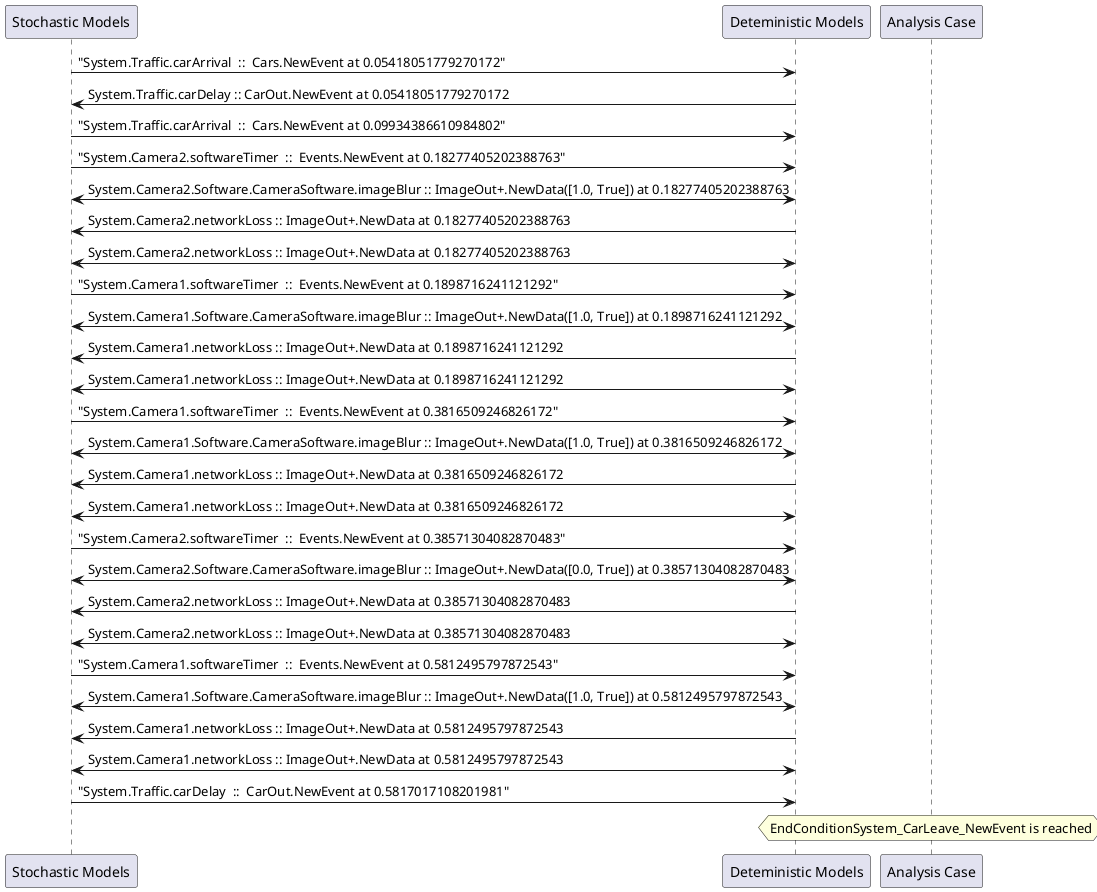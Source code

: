 
	@startuml
	participant "Stochastic Models" as stochmodel
	participant "Deteministic Models" as detmodel
	participant "Analysis Case" as analysis
	{8715_stop} stochmodel -> detmodel : "System.Traffic.carArrival  ::  Cars.NewEvent at 0.05418051779270172"
{8725_start} detmodel -> stochmodel : System.Traffic.carDelay :: CarOut.NewEvent at 0.05418051779270172
{8716_stop} stochmodel -> detmodel : "System.Traffic.carArrival  ::  Cars.NewEvent at 0.09934386610984802"
{8700_stop} stochmodel -> detmodel : "System.Camera2.softwareTimer  ::  Events.NewEvent at 0.18277405202388763"
detmodel <-> stochmodel : System.Camera2.Software.CameraSoftware.imageBlur :: ImageOut+.NewData([1.0, True]) at 0.18277405202388763
detmodel -> stochmodel : System.Camera2.networkLoss :: ImageOut+.NewData at 0.18277405202388763
detmodel <-> stochmodel : System.Camera2.networkLoss :: ImageOut+.NewData at 0.18277405202388763
{8685_stop} stochmodel -> detmodel : "System.Camera1.softwareTimer  ::  Events.NewEvent at 0.1898716241121292"
detmodel <-> stochmodel : System.Camera1.Software.CameraSoftware.imageBlur :: ImageOut+.NewData([1.0, True]) at 0.1898716241121292
detmodel -> stochmodel : System.Camera1.networkLoss :: ImageOut+.NewData at 0.1898716241121292
detmodel <-> stochmodel : System.Camera1.networkLoss :: ImageOut+.NewData at 0.1898716241121292
{8686_stop} stochmodel -> detmodel : "System.Camera1.softwareTimer  ::  Events.NewEvent at 0.3816509246826172"
detmodel <-> stochmodel : System.Camera1.Software.CameraSoftware.imageBlur :: ImageOut+.NewData([1.0, True]) at 0.3816509246826172
detmodel -> stochmodel : System.Camera1.networkLoss :: ImageOut+.NewData at 0.3816509246826172
detmodel <-> stochmodel : System.Camera1.networkLoss :: ImageOut+.NewData at 0.3816509246826172
{8701_stop} stochmodel -> detmodel : "System.Camera2.softwareTimer  ::  Events.NewEvent at 0.38571304082870483"
detmodel <-> stochmodel : System.Camera2.Software.CameraSoftware.imageBlur :: ImageOut+.NewData([0.0, True]) at 0.38571304082870483
detmodel -> stochmodel : System.Camera2.networkLoss :: ImageOut+.NewData at 0.38571304082870483
detmodel <-> stochmodel : System.Camera2.networkLoss :: ImageOut+.NewData at 0.38571304082870483
{8687_stop} stochmodel -> detmodel : "System.Camera1.softwareTimer  ::  Events.NewEvent at 0.5812495797872543"
detmodel <-> stochmodel : System.Camera1.Software.CameraSoftware.imageBlur :: ImageOut+.NewData([1.0, True]) at 0.5812495797872543
detmodel -> stochmodel : System.Camera1.networkLoss :: ImageOut+.NewData at 0.5812495797872543
detmodel <-> stochmodel : System.Camera1.networkLoss :: ImageOut+.NewData at 0.5812495797872543
{8725_stop} stochmodel -> detmodel : "System.Traffic.carDelay  ::  CarOut.NewEvent at 0.5817017108201981"
{8725_start} <-> {8725_stop} : delay
hnote over analysis 
EndConditionSystem_CarLeave_NewEvent is reached
endnote
@enduml
